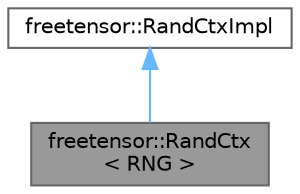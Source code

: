 digraph "freetensor::RandCtx&lt; RNG &gt;"
{
 // LATEX_PDF_SIZE
  bgcolor="transparent";
  edge [fontname=Helvetica,fontsize=10,labelfontname=Helvetica,labelfontsize=10];
  node [fontname=Helvetica,fontsize=10,shape=box,height=0.2,width=0.4];
  Node1 [label="freetensor::RandCtx\l\< RNG \>",height=0.2,width=0.4,color="gray40", fillcolor="grey60", style="filled", fontcolor="black",tooltip=" "];
  Node2 -> Node1 [dir="back",color="steelblue1",style="solid"];
  Node2 [label="freetensor::RandCtxImpl",height=0.2,width=0.4,color="gray40", fillcolor="white", style="filled",URL="$classfreetensor_1_1RandCtxImpl.html",tooltip=" "];
}
